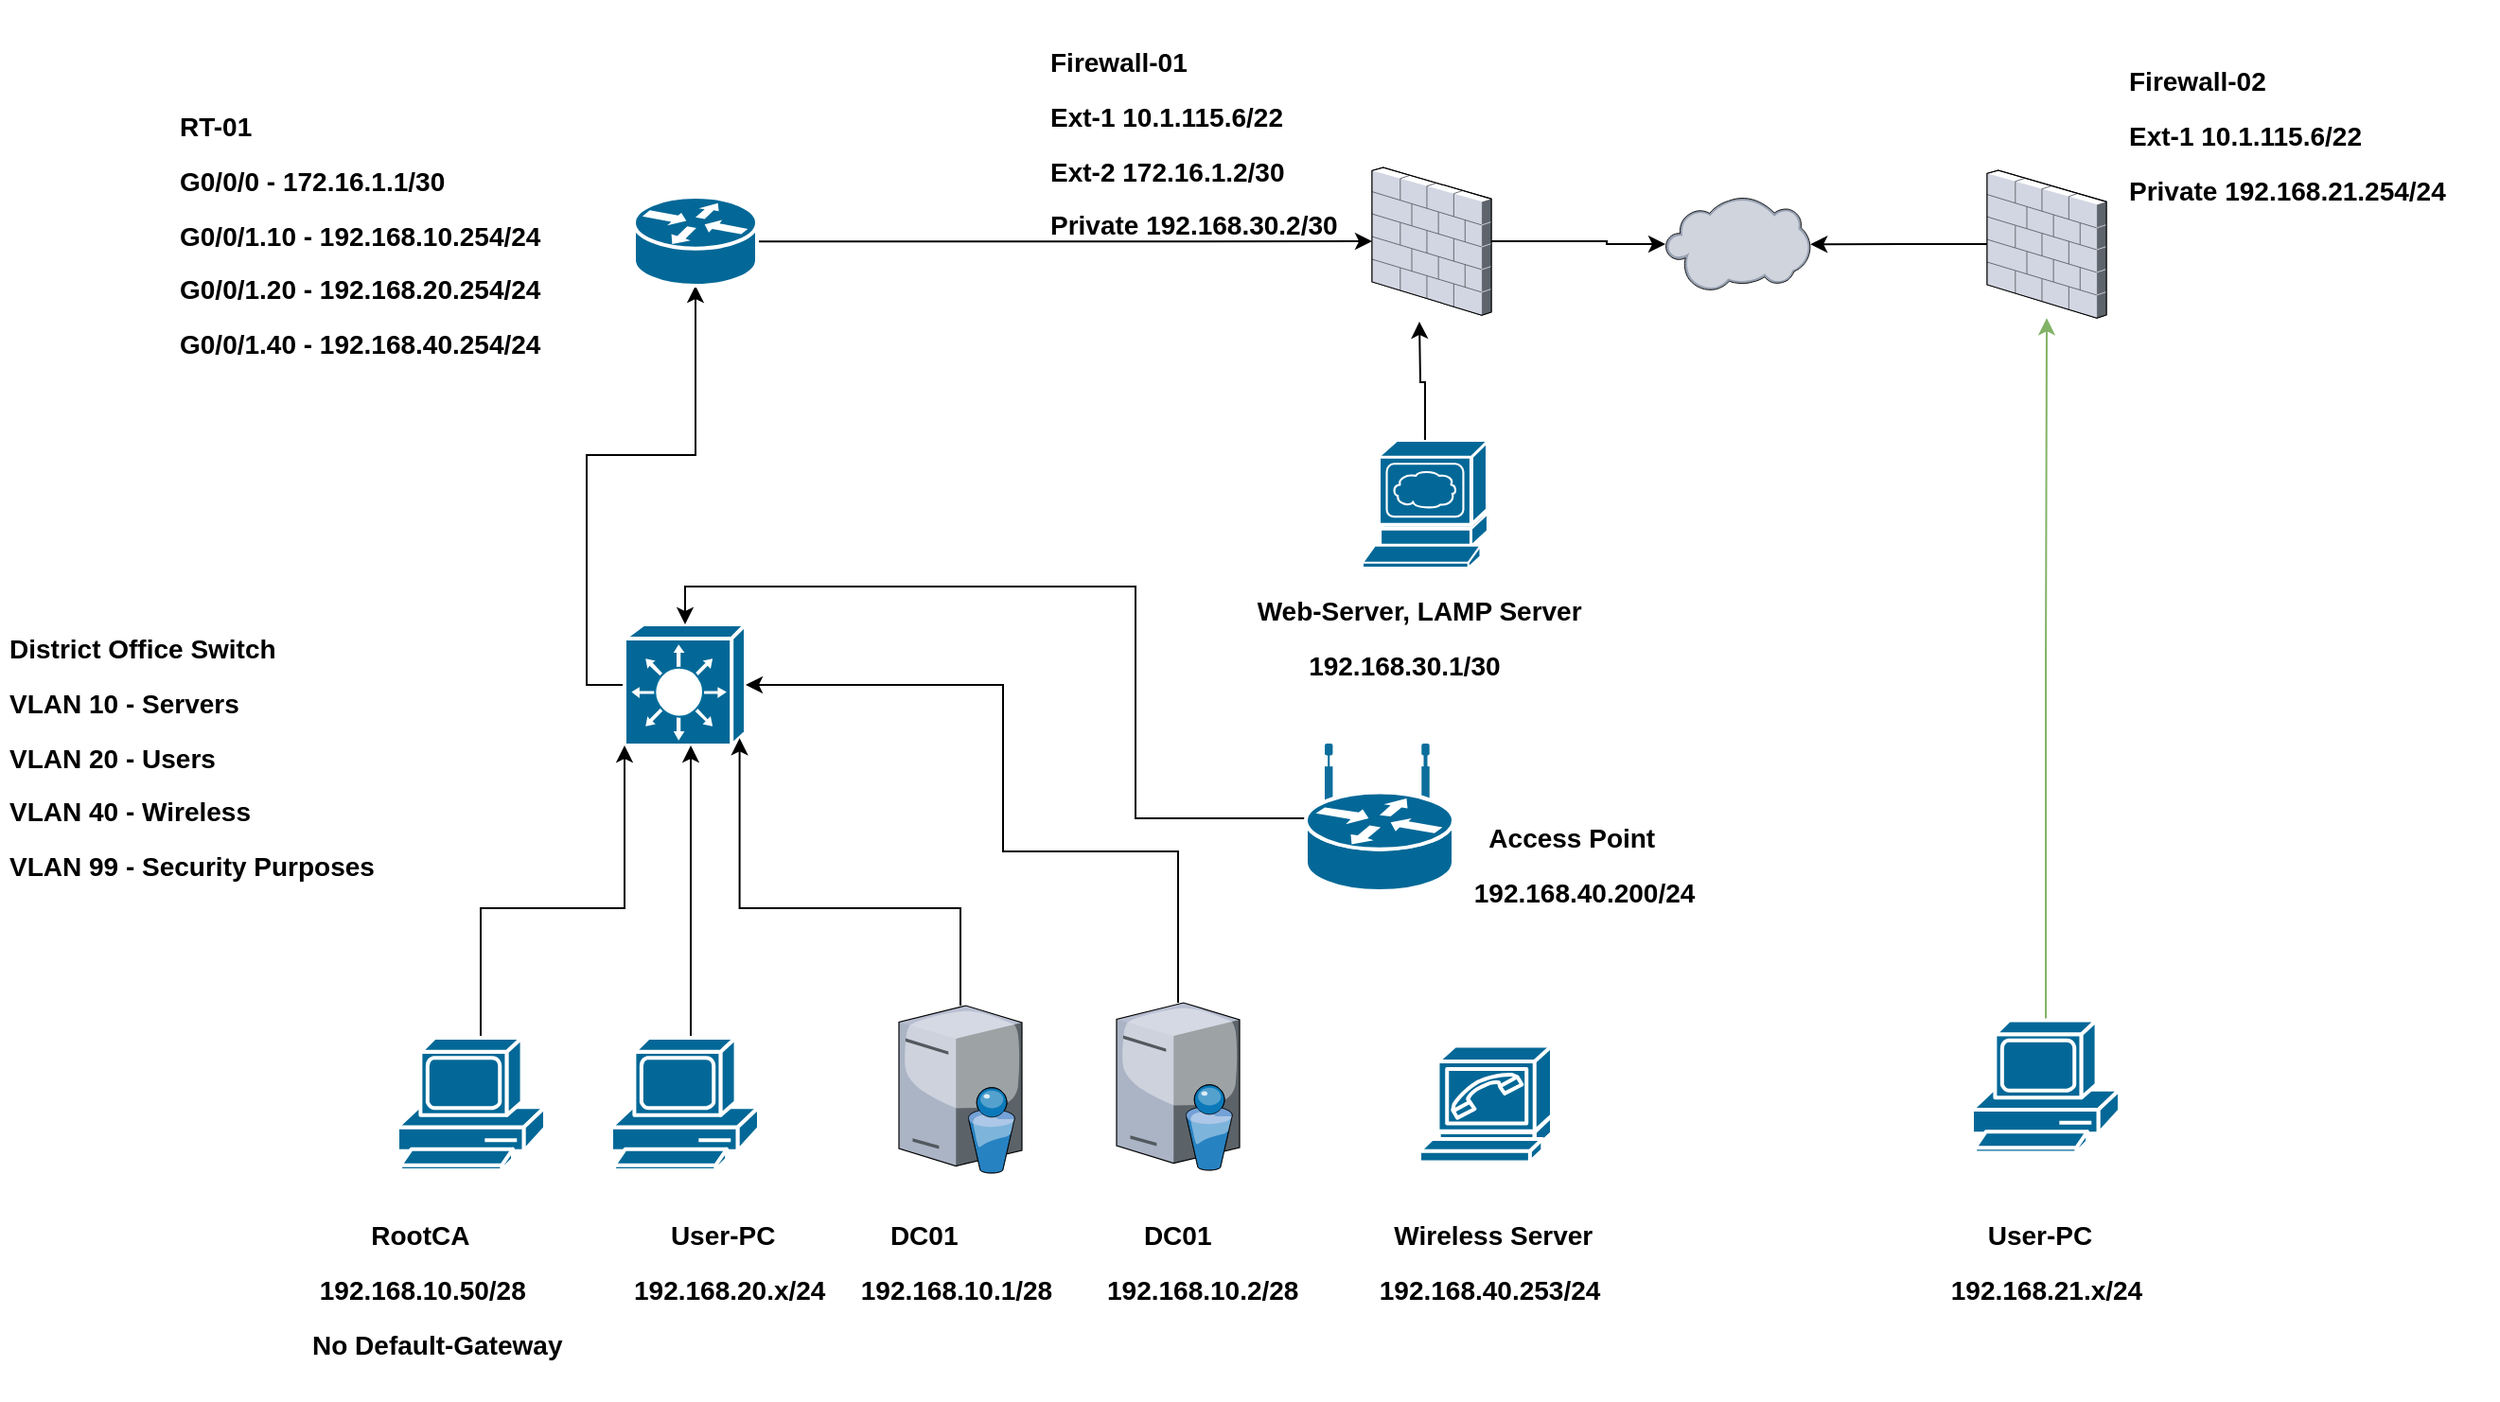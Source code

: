 <mxfile version="17.4.2" type="device"><diagram name="Page-1" id="822b0af5-4adb-64df-f703-e8dfc1f81529"><mxGraphModel dx="2673" dy="2074" grid="1" gridSize="10" guides="1" tooltips="1" connect="1" arrows="1" fold="1" page="1" pageScale="1" pageWidth="1100" pageHeight="850" background="none" math="0" shadow="0"><root><mxCell id="0"/><mxCell id="1" parent="0"/><mxCell id="Se-ib5vvcCrD0Y6r9jWA-105" style="edgeStyle=orthogonalEdgeStyle;rounded=0;orthogonalLoop=1;jettySize=auto;html=1;" parent="1" source="Se-ib5vvcCrD0Y6r9jWA-51" target="Se-ib5vvcCrD0Y6r9jWA-52" edge="1"><mxGeometry relative="1" as="geometry"><Array as="points"><mxPoint x="-51" y="118"/><mxPoint x="-51" y="119"/></Array></mxGeometry></mxCell><mxCell id="Se-ib5vvcCrD0Y6r9jWA-51" value="" style="verticalLabelPosition=bottom;sketch=0;aspect=fixed;html=1;verticalAlign=top;strokeColor=none;align=center;outlineConnect=0;shape=mxgraph.citrix.firewall;" parent="1" vertex="1"><mxGeometry x="-175" y="78.5" width="63" height="78.12" as="geometry"/></mxCell><mxCell id="Se-ib5vvcCrD0Y6r9jWA-52" value="" style="verticalLabelPosition=bottom;sketch=0;aspect=fixed;html=1;verticalAlign=top;strokeColor=none;align=center;outlineConnect=0;shape=mxgraph.citrix.cloud;" parent="1" vertex="1"><mxGeometry x="-20.0" y="94.06" width="76.61" height="50" as="geometry"/></mxCell><mxCell id="Se-ib5vvcCrD0Y6r9jWA-107" style="edgeStyle=orthogonalEdgeStyle;rounded=0;orthogonalLoop=1;jettySize=auto;html=1;exitX=0;exitY=0.5;exitDx=0;exitDy=0;exitPerimeter=0;entryX=0.5;entryY=1;entryDx=0;entryDy=0;entryPerimeter=0;" parent="1" source="Se-ib5vvcCrD0Y6r9jWA-57" target="Se-ib5vvcCrD0Y6r9jWA-60" edge="1"><mxGeometry relative="1" as="geometry"><mxPoint x="-535" y="312.429" as="targetPoint"/></mxGeometry></mxCell><mxCell id="Se-ib5vvcCrD0Y6r9jWA-57" value="" style="shape=mxgraph.cisco.switches.layer_3_switch;sketch=0;html=1;pointerEvents=1;dashed=0;fillColor=#036897;strokeColor=#ffffff;strokeWidth=2;verticalLabelPosition=bottom;verticalAlign=top;align=center;outlineConnect=0;" parent="1" vertex="1"><mxGeometry x="-570" y="320" width="64" height="64" as="geometry"/></mxCell><mxCell id="Se-ib5vvcCrD0Y6r9jWA-143" style="edgeStyle=orthogonalEdgeStyle;rounded=0;orthogonalLoop=1;jettySize=auto;html=1;fontSize=14;" parent="1" source="Se-ib5vvcCrD0Y6r9jWA-60" target="Se-ib5vvcCrD0Y6r9jWA-51" edge="1"><mxGeometry relative="1" as="geometry"/></mxCell><mxCell id="Se-ib5vvcCrD0Y6r9jWA-60" value="" style="shape=mxgraph.cisco.routers.router;sketch=0;html=1;pointerEvents=1;dashed=0;fillColor=#036897;strokeColor=#ffffff;strokeWidth=2;verticalLabelPosition=bottom;verticalAlign=top;align=center;outlineConnect=0;" parent="1" vertex="1"><mxGeometry x="-565" y="94.06" width="65" height="47" as="geometry"/></mxCell><mxCell id="Se-ib5vvcCrD0Y6r9jWA-74" style="edgeStyle=orthogonalEdgeStyle;rounded=0;orthogonalLoop=1;jettySize=auto;html=1;entryX=0;entryY=1;entryDx=0;entryDy=0;entryPerimeter=0;" parent="1" source="Se-ib5vvcCrD0Y6r9jWA-66" target="Se-ib5vvcCrD0Y6r9jWA-57" edge="1"><mxGeometry relative="1" as="geometry"><Array as="points"><mxPoint x="-646" y="470"/><mxPoint x="-570" y="470"/></Array></mxGeometry></mxCell><mxCell id="Se-ib5vvcCrD0Y6r9jWA-66" value="" style="shape=mxgraph.cisco.computers_and_peripherals.pc;sketch=0;html=1;pointerEvents=1;dashed=0;fillColor=#036897;strokeColor=#ffffff;strokeWidth=2;verticalLabelPosition=bottom;verticalAlign=top;align=center;outlineConnect=0;" parent="1" vertex="1"><mxGeometry x="-690" y="538.5" width="78" height="70" as="geometry"/></mxCell><mxCell id="Se-ib5vvcCrD0Y6r9jWA-73" style="edgeStyle=orthogonalEdgeStyle;rounded=0;orthogonalLoop=1;jettySize=auto;html=1;" parent="1" source="Se-ib5vvcCrD0Y6r9jWA-70" target="Se-ib5vvcCrD0Y6r9jWA-57" edge="1"><mxGeometry relative="1" as="geometry"><Array as="points"><mxPoint x="-535" y="420"/><mxPoint x="-535" y="420"/></Array></mxGeometry></mxCell><mxCell id="Se-ib5vvcCrD0Y6r9jWA-70" value="" style="shape=mxgraph.cisco.computers_and_peripherals.pc;sketch=0;html=1;pointerEvents=1;dashed=0;fillColor=#036897;strokeColor=#ffffff;strokeWidth=2;verticalLabelPosition=bottom;verticalAlign=top;align=center;outlineConnect=0;" parent="1" vertex="1"><mxGeometry x="-577" y="538.5" width="78" height="70" as="geometry"/></mxCell><mxCell id="Se-ib5vvcCrD0Y6r9jWA-153" style="edgeStyle=orthogonalEdgeStyle;rounded=0;orthogonalLoop=1;jettySize=auto;html=1;fontSize=14;fillColor=#d5e8d4;strokeColor=#82b366;" parent="1" source="Se-ib5vvcCrD0Y6r9jWA-92" target="Se-ib5vvcCrD0Y6r9jWA-123" edge="1"><mxGeometry relative="1" as="geometry"><mxPoint x="200" y="240" as="targetPoint"/></mxGeometry></mxCell><mxCell id="Se-ib5vvcCrD0Y6r9jWA-92" value="" style="shape=mxgraph.cisco.computers_and_peripherals.pc;sketch=0;html=1;pointerEvents=1;dashed=0;fillColor=#036897;strokeColor=#ffffff;strokeWidth=2;verticalLabelPosition=bottom;verticalAlign=top;align=center;outlineConnect=0;" parent="1" vertex="1"><mxGeometry x="142" y="529.25" width="78" height="70" as="geometry"/></mxCell><mxCell id="Se-ib5vvcCrD0Y6r9jWA-144" style="edgeStyle=orthogonalEdgeStyle;rounded=0;orthogonalLoop=1;jettySize=auto;html=1;entryX=1;entryY=0.5;entryDx=0;entryDy=0;entryPerimeter=0;fontSize=14;" parent="1" source="Se-ib5vvcCrD0Y6r9jWA-93" target="Se-ib5vvcCrD0Y6r9jWA-57" edge="1"><mxGeometry relative="1" as="geometry"><Array as="points"><mxPoint x="-278" y="440"/><mxPoint x="-370" y="440"/><mxPoint x="-370" y="352"/></Array></mxGeometry></mxCell><mxCell id="Se-ib5vvcCrD0Y6r9jWA-93" value="" style="verticalLabelPosition=bottom;sketch=0;aspect=fixed;html=1;verticalAlign=top;strokeColor=none;align=center;outlineConnect=0;shape=mxgraph.citrix.directory_server;" parent="1" vertex="1"><mxGeometry x="-310" y="520" width="65" height="88.5" as="geometry"/></mxCell><mxCell id="Se-ib5vvcCrD0Y6r9jWA-98" style="edgeStyle=orthogonalEdgeStyle;rounded=0;orthogonalLoop=1;jettySize=auto;html=1;entryX=0.95;entryY=0.94;entryDx=0;entryDy=0;entryPerimeter=0;" parent="1" source="Se-ib5vvcCrD0Y6r9jWA-96" target="Se-ib5vvcCrD0Y6r9jWA-57" edge="1"><mxGeometry relative="1" as="geometry"><Array as="points"><mxPoint x="-393" y="470"/><mxPoint x="-509" y="470"/></Array></mxGeometry></mxCell><mxCell id="Se-ib5vvcCrD0Y6r9jWA-96" value="" style="verticalLabelPosition=bottom;sketch=0;aspect=fixed;html=1;verticalAlign=top;strokeColor=none;align=center;outlineConnect=0;shape=mxgraph.citrix.directory_server;" parent="1" vertex="1"><mxGeometry x="-425" y="521.5" width="65" height="88.5" as="geometry"/></mxCell><mxCell id="Se-ib5vvcCrD0Y6r9jWA-108" value="&lt;h1&gt;&lt;font style=&quot;font-size: 14px&quot;&gt;RT-01&amp;nbsp; &amp;nbsp; &amp;nbsp; &amp;nbsp; &amp;nbsp; &amp;nbsp; &amp;nbsp; &amp;nbsp; &amp;nbsp; &amp;nbsp; &amp;nbsp; &amp;nbsp; &amp;nbsp; &amp;nbsp; &amp;nbsp; &amp;nbsp; &amp;nbsp; G0/0/0 - 172.16.1.1/30&amp;nbsp; &amp;nbsp; &amp;nbsp; &amp;nbsp; &amp;nbsp; G0/0/1.10 - 192.168.10.254/24 G0/0/1.20 - 192.168.20.254/24 G0/0/1.40 - 192.168.40.254/24&lt;/font&gt;&lt;/h1&gt;" style="text;html=1;strokeColor=none;fillColor=none;spacing=5;spacingTop=-20;whiteSpace=wrap;overflow=hidden;rounded=0;" parent="1" vertex="1"><mxGeometry x="-810" y="34.06" width="217.5" height="235.94" as="geometry"/></mxCell><mxCell id="Se-ib5vvcCrD0Y6r9jWA-111" value="&lt;h1&gt;&lt;font style=&quot;font-size: 14px&quot;&gt;District Office Switch&amp;nbsp; &amp;nbsp; &amp;nbsp; &amp;nbsp; &amp;nbsp; &amp;nbsp; &amp;nbsp; &amp;nbsp; &amp;nbsp; &amp;nbsp; VLAN 10 - Servers&amp;nbsp; &amp;nbsp; &amp;nbsp; &amp;nbsp; &amp;nbsp; &amp;nbsp; &amp;nbsp; &amp;nbsp; &amp;nbsp; &amp;nbsp; &amp;nbsp; &amp;nbsp; &amp;nbsp; &amp;nbsp; VLAN 20 - Users&amp;nbsp; &amp;nbsp;&lt;span style=&quot;white-space: pre&quot;&gt;&#9;&lt;/span&gt;&amp;nbsp; &amp;nbsp; &amp;nbsp; &amp;nbsp; &amp;nbsp; &amp;nbsp; &amp;nbsp; &amp;nbsp; &amp;nbsp; &amp;nbsp; &amp;nbsp; &amp;nbsp; &amp;nbsp; VLAN 40 - Wireless&amp;nbsp; &amp;nbsp; &amp;nbsp; &amp;nbsp; &amp;nbsp; &amp;nbsp; &amp;nbsp; &amp;nbsp; &amp;nbsp; &amp;nbsp; &amp;nbsp; &amp;nbsp; &amp;nbsp; VLAN 99 - Security Purposes&amp;nbsp;&lt;span style=&quot;white-space: pre&quot;&gt;&#9;&lt;/span&gt;&amp;nbsp;&lt;/font&gt;&amp;nbsp;&lt;span style=&quot;font-size: 14px ; font-weight: normal ; white-space: pre&quot;&gt;&#9;&lt;/span&gt;&lt;/h1&gt;&lt;div&gt;&lt;br&gt;&lt;/div&gt;&lt;div&gt;&lt;font style=&quot;font-size: 14px&quot;&gt;&lt;span style=&quot;color: rgba(0 , 0 , 0 , 0) ; font-family: monospace ; font-size: 0px&quot;&gt;%3CmxGraphModel%3E%3Croot%3E%3CmxCell%20id%3D%220%22%2F%3E%3CmxCell%20id%3D%221%22%20parent%3D%220%22%2F%3E%3CmxCell%20id%3D%222%22%20value%3D%22%26lt%3Bh1%26gt%3B%26lt%3Bfont%20style%3D%26quot%3Bfont-size%3A%2014px%26quot%3B%26gt%3BGlenmore%26amp%3Bnbsp%3B%20Switch%26lt%3B%2Ffont%26gt%3B%26lt%3B%2Fh1%26gt%3B%26lt%3Bdiv%26gt%3B%26lt%3Bfont%20style%3D%26quot%3Bfont-size%3A%2014px%26quot%3B%26gt%3B%26lt%3Bbr%26gt%3B%26lt%3B%2Ffont%26gt%3B%26lt%3B%2Fdiv%26gt%3B%22%20style%3D%22text%3Bhtml%3D1%3BstrokeColor%3Dnone%3BfillColor%3Dnone%3Bspacing%3D5%3BspacingTop%3D-20%3BwhiteSpace%3Dwrap%3Boverflow%3Dhidden%3Brounded%3D0%3B%22%20vertex%3D%221%22%20parent%3D%221%22%3E%3CmxGeometry%20x%3D%22380%22%20y%3D%22330%22%20width%3D%22150%22%20height%3D%2260%22%20as%3D%22geometry%22%2F%3E%3C%2FmxCell%3E%3C%2Froot%3E%3C%2FmxGraphModel%3E V&lt;/span&gt;&lt;br&gt;&lt;/font&gt;&lt;/div&gt;" style="text;html=1;strokeColor=none;fillColor=none;spacing=5;spacingTop=-20;whiteSpace=wrap;overflow=hidden;rounded=0;" parent="1" vertex="1"><mxGeometry x="-900" y="310" width="260" height="190" as="geometry"/></mxCell><mxCell id="Se-ib5vvcCrD0Y6r9jWA-120" value="&lt;h1&gt;&lt;span style=&quot;font-size: 14px&quot;&gt;&amp;nbsp; &amp;nbsp; &amp;nbsp; User-PC&amp;nbsp; &amp;nbsp; &amp;nbsp; &amp;nbsp;192.168.21.x/24&lt;/span&gt;&lt;/h1&gt;" style="text;html=1;strokeColor=none;fillColor=none;spacing=5;spacingTop=-20;whiteSpace=wrap;overflow=hidden;rounded=0;" parent="1" vertex="1"><mxGeometry x="121.5" y="620" width="120" height="60" as="geometry"/></mxCell><mxCell id="Se-ib5vvcCrD0Y6r9jWA-124" style="edgeStyle=orthogonalEdgeStyle;rounded=0;orthogonalLoop=1;jettySize=auto;html=1;fontSize=14;" parent="1" source="Se-ib5vvcCrD0Y6r9jWA-123" target="Se-ib5vvcCrD0Y6r9jWA-52" edge="1"><mxGeometry relative="1" as="geometry"/></mxCell><mxCell id="Se-ib5vvcCrD0Y6r9jWA-123" value="" style="verticalLabelPosition=bottom;sketch=0;aspect=fixed;html=1;verticalAlign=top;strokeColor=none;align=center;outlineConnect=0;shape=mxgraph.citrix.firewall;" parent="1" vertex="1"><mxGeometry x="150" y="80" width="63" height="78.12" as="geometry"/></mxCell><mxCell id="Se-ib5vvcCrD0Y6r9jWA-126" value="&lt;h1&gt;&lt;span style=&quot;font-size: 14px&quot;&gt;&amp;nbsp; &amp;nbsp; &amp;nbsp;DC01&amp;nbsp; &amp;nbsp; &amp;nbsp; &amp;nbsp;192.168.10.1/28&lt;/span&gt;&lt;/h1&gt;&lt;div&gt;&lt;span style=&quot;font-size: 14px&quot;&gt;&lt;br&gt;&lt;/span&gt;&lt;/div&gt;" style="text;html=1;strokeColor=none;fillColor=none;spacing=5;spacingTop=-20;whiteSpace=wrap;overflow=hidden;rounded=0;" parent="1" vertex="1"><mxGeometry x="-454" y="620" width="158" height="60" as="geometry"/></mxCell><mxCell id="Se-ib5vvcCrD0Y6r9jWA-127" value="&lt;h1&gt;&lt;span style=&quot;font-size: 14px&quot;&gt;&amp;nbsp; &amp;nbsp; &amp;nbsp;DC01&amp;nbsp; &amp;nbsp; &amp;nbsp; &amp;nbsp; 192.168.10.2/28&lt;/span&gt;&lt;/h1&gt;&lt;div&gt;&lt;span style=&quot;font-size: 14px&quot;&gt;&lt;br&gt;&lt;/span&gt;&lt;/div&gt;" style="text;html=1;strokeColor=none;fillColor=none;spacing=5;spacingTop=-20;whiteSpace=wrap;overflow=hidden;rounded=0;" parent="1" vertex="1"><mxGeometry x="-320" y="620" width="135" height="60" as="geometry"/></mxCell><mxCell id="Se-ib5vvcCrD0Y6r9jWA-128" value="&lt;h1&gt;&lt;span style=&quot;font-size: 14px&quot;&gt;&lt;span style=&quot;white-space: pre&quot;&gt;&#9;&lt;/span&gt;RootCA&amp;nbsp; &amp;nbsp; &amp;nbsp; &amp;nbsp; &amp;nbsp; &amp;nbsp;192.168.10.50/28&amp;nbsp; &amp;nbsp; No Default-Gateway&lt;/span&gt;&lt;/h1&gt;" style="text;html=1;strokeColor=none;fillColor=none;spacing=5;spacingTop=-20;whiteSpace=wrap;overflow=hidden;rounded=0;" parent="1" vertex="1"><mxGeometry x="-740" y="620" width="150" height="110" as="geometry"/></mxCell><mxCell id="Se-ib5vvcCrD0Y6r9jWA-129" value="&lt;h1&gt;&lt;span style=&quot;font-size: 14px&quot;&gt;&amp;nbsp; &amp;nbsp; &amp;nbsp;User-PC&amp;nbsp; &amp;nbsp; &amp;nbsp; &amp;nbsp; 192.168.20.x/24&lt;/span&gt;&lt;/h1&gt;&lt;div&gt;&lt;span style=&quot;font-size: 14px&quot;&gt;&lt;br&gt;&lt;/span&gt;&lt;/div&gt;" style="text;html=1;strokeColor=none;fillColor=none;spacing=5;spacingTop=-20;whiteSpace=wrap;overflow=hidden;rounded=0;" parent="1" vertex="1"><mxGeometry x="-570" y="620" width="150" height="60" as="geometry"/></mxCell><mxCell id="Se-ib5vvcCrD0Y6r9jWA-136" value="&lt;h1&gt;&lt;span style=&quot;font-size: 14px&quot;&gt;Firewall-01&amp;nbsp; &amp;nbsp; &amp;nbsp; &amp;nbsp; &amp;nbsp; &amp;nbsp; &amp;nbsp; &amp;nbsp; &amp;nbsp; Ext-1 10.1.115.6/22&amp;nbsp; &amp;nbsp; &amp;nbsp; &amp;nbsp; Ext-2 172.16.1.2/30&amp;nbsp; &amp;nbsp; &amp;nbsp; &amp;nbsp; Private 192.168.30.2/30&lt;/span&gt;&lt;/h1&gt;" style="text;html=1;strokeColor=none;fillColor=none;spacing=5;spacingTop=-20;whiteSpace=wrap;overflow=hidden;rounded=0;" parent="1" vertex="1"><mxGeometry x="-350" width="170" height="180" as="geometry"/></mxCell><mxCell id="Se-ib5vvcCrD0Y6r9jWA-138" value="&lt;h1&gt;&lt;br&gt;&lt;/h1&gt;" style="text;html=1;strokeColor=none;fillColor=none;spacing=5;spacingTop=-20;whiteSpace=wrap;overflow=hidden;rounded=0;" parent="1" vertex="1"><mxGeometry x="97.5" y="10" width="272.5" height="60" as="geometry"/></mxCell><mxCell id="Se-ib5vvcCrD0Y6r9jWA-158" style="edgeStyle=orthogonalEdgeStyle;rounded=0;orthogonalLoop=1;jettySize=auto;html=1;fontSize=14;" parent="1" source="Se-ib5vvcCrD0Y6r9jWA-145" edge="1"><mxGeometry relative="1" as="geometry"><mxPoint x="-150" y="160" as="targetPoint"/></mxGeometry></mxCell><mxCell id="Se-ib5vvcCrD0Y6r9jWA-145" value="" style="shape=mxgraph.cisco.servers.www_server;sketch=0;html=1;pointerEvents=1;dashed=0;fillColor=#036897;strokeColor=#ffffff;strokeWidth=2;verticalLabelPosition=bottom;verticalAlign=top;align=center;outlineConnect=0;fontSize=14;" parent="1" vertex="1"><mxGeometry x="-180" y="223" width="66" height="67" as="geometry"/></mxCell><mxCell id="Se-ib5vvcCrD0Y6r9jWA-159" value="&lt;h1&gt;&lt;span style=&quot;font-size: 14px&quot;&gt;&amp;nbsp; &amp;nbsp; &amp;nbsp; Web-Server, LAMP Server&amp;nbsp; &amp;nbsp; &amp;nbsp; &amp;nbsp; &amp;nbsp; &amp;nbsp; &amp;nbsp; &amp;nbsp; &amp;nbsp; &amp;nbsp;192.168.30.1/30&amp;nbsp; &amp;nbsp; &amp;nbsp; &amp;nbsp; &amp;nbsp; &amp;nbsp; &amp;nbsp; &amp;nbsp; &amp;nbsp;&amp;nbsp;&lt;/span&gt;&lt;/h1&gt;" style="text;html=1;strokeColor=none;fillColor=none;spacing=5;spacingTop=-20;whiteSpace=wrap;overflow=hidden;rounded=0;" parent="1" vertex="1"><mxGeometry x="-264.5" y="290" width="225" height="60" as="geometry"/></mxCell><mxCell id="ETAzYmKA4QjosL02ILJd-2" value="&lt;h1&gt;&lt;span style=&quot;font-size: 14px&quot;&gt;Firewall-02&amp;nbsp; &amp;nbsp; &amp;nbsp; &amp;nbsp; &amp;nbsp; &amp;nbsp; &amp;nbsp; &amp;nbsp; &amp;nbsp; &amp;nbsp; &amp;nbsp; &amp;nbsp; Ext-1 10.1.115.6/22&amp;nbsp; &amp;nbsp; &amp;nbsp; &amp;nbsp; &amp;nbsp; &amp;nbsp; Private 192.168.21.254/24&lt;/span&gt;&lt;/h1&gt;" style="text;html=1;strokeColor=none;fillColor=none;spacing=5;spacingTop=-20;whiteSpace=wrap;overflow=hidden;rounded=0;" parent="1" vertex="1"><mxGeometry x="220" y="10.0" width="200" height="180" as="geometry"/></mxCell><mxCell id="b3gQeJVppmcFNWrvITdt-1" value="" style="shape=mxgraph.cisco.modems_and_phones.softphone;sketch=0;html=1;pointerEvents=1;dashed=0;fillColor=#036897;strokeColor=#ffffff;strokeWidth=2;verticalLabelPosition=bottom;verticalAlign=top;align=center;outlineConnect=0;" vertex="1" parent="1"><mxGeometry x="-150" y="542.75" width="70" height="61.5" as="geometry"/></mxCell><mxCell id="b3gQeJVppmcFNWrvITdt-2" value="&lt;h1&gt;&lt;span style=&quot;font-size: 14px&quot;&gt;&amp;nbsp; &amp;nbsp;Wireless Server&amp;nbsp; &amp;nbsp; &amp;nbsp;192.168.40.253/24&lt;/span&gt;&lt;/h1&gt;&lt;div&gt;&lt;span style=&quot;font-size: 14px&quot;&gt;&lt;br&gt;&lt;/span&gt;&lt;/div&gt;" style="text;html=1;strokeColor=none;fillColor=none;spacing=5;spacingTop=-20;whiteSpace=wrap;overflow=hidden;rounded=0;" vertex="1" parent="1"><mxGeometry x="-180" y="620" width="150" height="60" as="geometry"/></mxCell><mxCell id="b3gQeJVppmcFNWrvITdt-8" style="edgeStyle=orthogonalEdgeStyle;rounded=0;orthogonalLoop=1;jettySize=auto;html=1;entryX=0.5;entryY=0;entryDx=0;entryDy=0;entryPerimeter=0;" edge="1" parent="1" source="b3gQeJVppmcFNWrvITdt-7" target="Se-ib5vvcCrD0Y6r9jWA-57"><mxGeometry relative="1" as="geometry"><mxPoint x="-280" y="330" as="targetPoint"/><Array as="points"><mxPoint x="-300" y="423"/><mxPoint x="-300" y="300"/><mxPoint x="-538" y="300"/></Array></mxGeometry></mxCell><mxCell id="b3gQeJVppmcFNWrvITdt-7" value="" style="shape=mxgraph.cisco.routers.wireless_router;sketch=0;html=1;pointerEvents=1;dashed=0;fillColor=#036897;strokeColor=#ffffff;strokeWidth=2;verticalLabelPosition=bottom;verticalAlign=top;align=center;outlineConnect=0;" vertex="1" parent="1"><mxGeometry x="-210" y="384" width="78" height="77" as="geometry"/></mxCell><mxCell id="b3gQeJVppmcFNWrvITdt-9" value="&lt;h1&gt;&lt;span style=&quot;font-size: 14px&quot;&gt;&amp;nbsp; &amp;nbsp;Access Point&amp;nbsp; &amp;nbsp; &amp;nbsp; &amp;nbsp; &amp;nbsp;192.168.40.200/24&lt;/span&gt;&lt;/h1&gt;&lt;div&gt;&lt;span style=&quot;font-size: 14px&quot;&gt;&lt;br&gt;&lt;/span&gt;&lt;/div&gt;" style="text;html=1;strokeColor=none;fillColor=none;spacing=5;spacingTop=-20;whiteSpace=wrap;overflow=hidden;rounded=0;" vertex="1" parent="1"><mxGeometry x="-130" y="410" width="140" height="60" as="geometry"/></mxCell></root></mxGraphModel></diagram></mxfile>